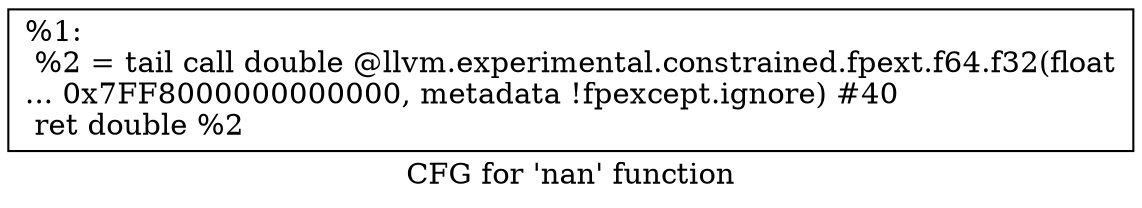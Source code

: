 digraph "CFG for 'nan' function" {
	label="CFG for 'nan' function";

	Node0x1ab44d0 [shape=record,label="{%1:\l  %2 = tail call double @llvm.experimental.constrained.fpext.f64.f32(float\l... 0x7FF8000000000000, metadata !fpexcept.ignore) #40\l  ret double %2\l}"];
}
